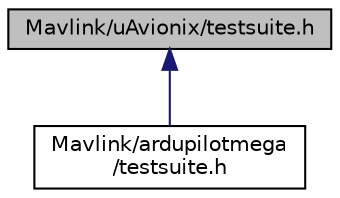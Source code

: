 digraph "Mavlink/uAvionix/testsuite.h"
{
  edge [fontname="Helvetica",fontsize="10",labelfontname="Helvetica",labelfontsize="10"];
  node [fontname="Helvetica",fontsize="10",shape=record];
  Node1 [label="Mavlink/uAvionix/testsuite.h",height=0.2,width=0.4,color="black", fillcolor="grey75", style="filled", fontcolor="black"];
  Node1 -> Node2 [dir="back",color="midnightblue",fontsize="10",style="solid",fontname="Helvetica"];
  Node2 [label="Mavlink/ardupilotmega\l/testsuite.h",height=0.2,width=0.4,color="black", fillcolor="white", style="filled",URL="$ardupilotmega_2testsuite_8h.html",tooltip="MAVLink comm protocol testsuite generated from ardupilotmega.xml. "];
}
